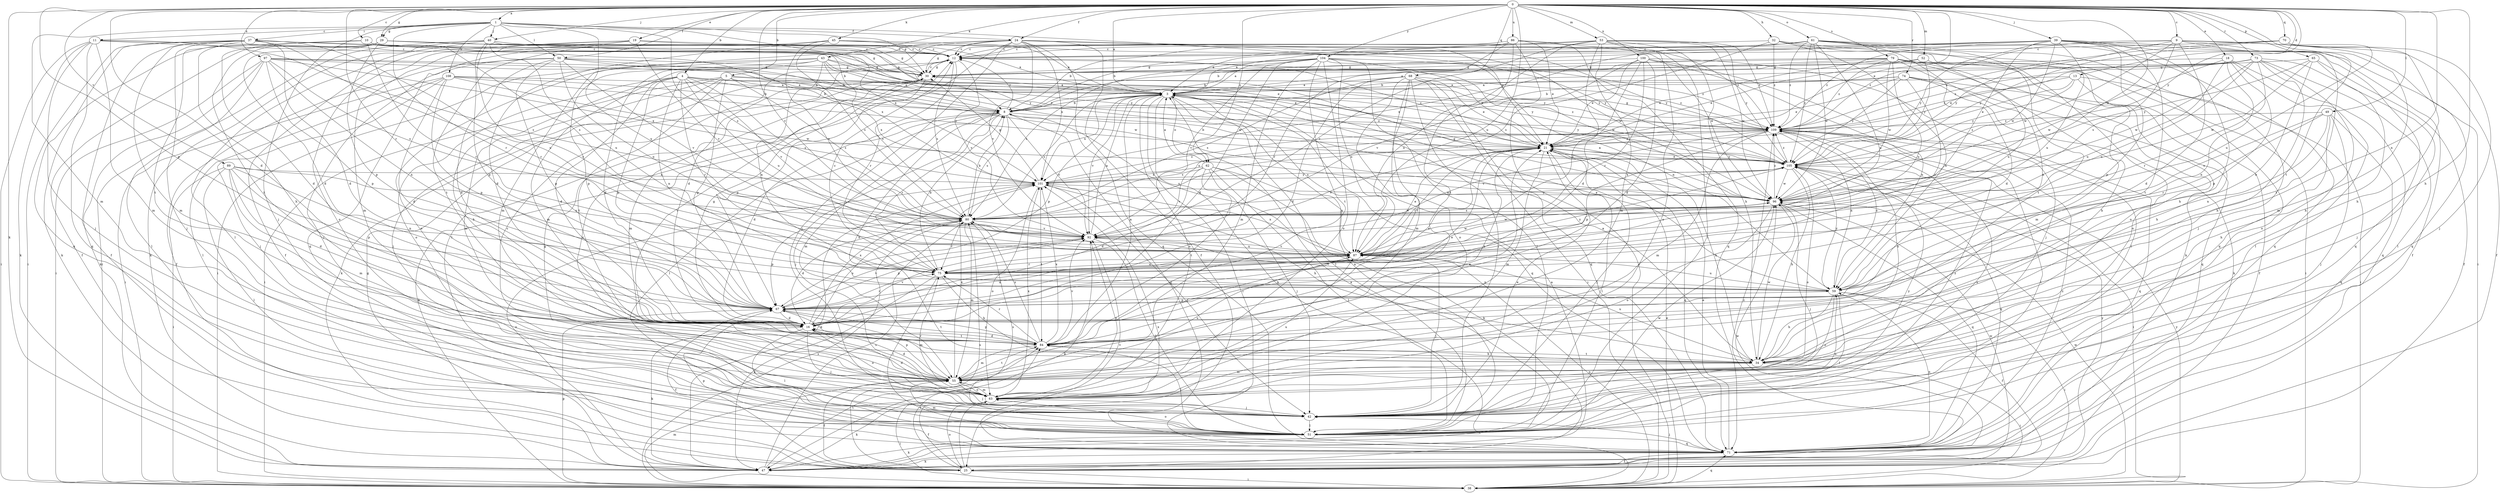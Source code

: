 strict digraph  {
0;
1;
3;
4;
5;
8;
9;
10;
11;
12;
13;
16;
18;
19;
21;
24;
25;
29;
30;
32;
34;
37;
38;
39;
40;
42;
43;
45;
47;
49;
50;
51;
52;
53;
55;
59;
61;
62;
63;
65;
67;
68;
70;
71;
73;
74;
75;
79;
80;
84;
86;
87;
89;
92;
96;
97;
100;
101;
104;
105;
108;
109;
0 -> 1  [label=a];
0 -> 3  [label=a];
0 -> 4  [label=b];
0 -> 5  [label=b];
0 -> 9  [label=c];
0 -> 10  [label=c];
0 -> 13  [label=d];
0 -> 16  [label=d];
0 -> 18  [label=e];
0 -> 19  [label=e];
0 -> 21  [label=e];
0 -> 24  [label=f];
0 -> 29  [label=g];
0 -> 32  [label=h];
0 -> 34  [label=h];
0 -> 39  [label=j];
0 -> 40  [label=j];
0 -> 43  [label=k];
0 -> 45  [label=k];
0 -> 47  [label=k];
0 -> 49  [label=l];
0 -> 50  [label=l];
0 -> 52  [label=m];
0 -> 53  [label=m];
0 -> 59  [label=n];
0 -> 61  [label=o];
0 -> 62  [label=o];
0 -> 65  [label=p];
0 -> 67  [label=p];
0 -> 68  [label=q];
0 -> 70  [label=q];
0 -> 73  [label=r];
0 -> 74  [label=r];
0 -> 75  [label=r];
0 -> 79  [label=s];
0 -> 84  [label=t];
0 -> 86  [label=u];
0 -> 87  [label=u];
0 -> 89  [label=v];
0 -> 92  [label=v];
0 -> 96  [label=w];
0 -> 97  [label=x];
0 -> 100  [label=x];
0 -> 104  [label=y];
0 -> 105  [label=y];
1 -> 11  [label=c];
1 -> 21  [label=e];
1 -> 24  [label=f];
1 -> 29  [label=g];
1 -> 30  [label=g];
1 -> 37  [label=i];
1 -> 40  [label=j];
1 -> 42  [label=j];
1 -> 50  [label=l];
1 -> 55  [label=m];
1 -> 75  [label=r];
1 -> 80  [label=s];
1 -> 87  [label=u];
1 -> 101  [label=x];
1 -> 108  [label=z];
3 -> 8  [label=b];
3 -> 38  [label=i];
3 -> 47  [label=k];
3 -> 51  [label=l];
3 -> 62  [label=o];
3 -> 63  [label=o];
3 -> 67  [label=p];
3 -> 71  [label=q];
3 -> 80  [label=s];
3 -> 87  [label=u];
3 -> 92  [label=v];
3 -> 101  [label=x];
3 -> 105  [label=y];
3 -> 109  [label=z];
4 -> 3  [label=a];
4 -> 8  [label=b];
4 -> 16  [label=d];
4 -> 34  [label=h];
4 -> 59  [label=n];
4 -> 63  [label=o];
4 -> 67  [label=p];
4 -> 75  [label=r];
4 -> 80  [label=s];
4 -> 87  [label=u];
4 -> 92  [label=v];
4 -> 109  [label=z];
5 -> 3  [label=a];
5 -> 38  [label=i];
5 -> 42  [label=j];
5 -> 55  [label=m];
5 -> 67  [label=p];
5 -> 80  [label=s];
5 -> 84  [label=t];
5 -> 101  [label=x];
5 -> 109  [label=z];
8 -> 12  [label=c];
8 -> 16  [label=d];
8 -> 34  [label=h];
8 -> 42  [label=j];
8 -> 51  [label=l];
8 -> 55  [label=m];
8 -> 71  [label=q];
8 -> 75  [label=r];
8 -> 80  [label=s];
8 -> 87  [label=u];
8 -> 92  [label=v];
8 -> 109  [label=z];
9 -> 12  [label=c];
9 -> 16  [label=d];
9 -> 25  [label=f];
9 -> 55  [label=m];
9 -> 71  [label=q];
9 -> 80  [label=s];
9 -> 84  [label=t];
9 -> 96  [label=w];
9 -> 105  [label=y];
9 -> 109  [label=z];
10 -> 12  [label=c];
10 -> 16  [label=d];
10 -> 30  [label=g];
10 -> 75  [label=r];
10 -> 80  [label=s];
10 -> 84  [label=t];
10 -> 101  [label=x];
11 -> 12  [label=c];
11 -> 21  [label=e];
11 -> 38  [label=i];
11 -> 42  [label=j];
11 -> 47  [label=k];
11 -> 55  [label=m];
11 -> 71  [label=q];
11 -> 80  [label=s];
12 -> 30  [label=g];
12 -> 55  [label=m];
12 -> 75  [label=r];
12 -> 80  [label=s];
12 -> 92  [label=v];
12 -> 96  [label=w];
13 -> 3  [label=a];
13 -> 21  [label=e];
13 -> 34  [label=h];
13 -> 38  [label=i];
13 -> 105  [label=y];
13 -> 109  [label=z];
16 -> 21  [label=e];
16 -> 30  [label=g];
16 -> 42  [label=j];
16 -> 47  [label=k];
16 -> 51  [label=l];
16 -> 63  [label=o];
16 -> 80  [label=s];
16 -> 84  [label=t];
16 -> 92  [label=v];
16 -> 101  [label=x];
18 -> 30  [label=g];
18 -> 51  [label=l];
18 -> 59  [label=n];
18 -> 67  [label=p];
18 -> 71  [label=q];
18 -> 87  [label=u];
18 -> 96  [label=w];
19 -> 12  [label=c];
19 -> 25  [label=f];
19 -> 55  [label=m];
19 -> 63  [label=o];
19 -> 84  [label=t];
19 -> 92  [label=v];
19 -> 109  [label=z];
21 -> 8  [label=b];
21 -> 12  [label=c];
21 -> 34  [label=h];
21 -> 42  [label=j];
21 -> 51  [label=l];
21 -> 55  [label=m];
21 -> 71  [label=q];
21 -> 75  [label=r];
21 -> 84  [label=t];
21 -> 92  [label=v];
21 -> 101  [label=x];
21 -> 105  [label=y];
24 -> 12  [label=c];
24 -> 16  [label=d];
24 -> 25  [label=f];
24 -> 30  [label=g];
24 -> 42  [label=j];
24 -> 51  [label=l];
24 -> 55  [label=m];
24 -> 71  [label=q];
24 -> 92  [label=v];
24 -> 96  [label=w];
24 -> 101  [label=x];
24 -> 105  [label=y];
25 -> 3  [label=a];
25 -> 38  [label=i];
25 -> 63  [label=o];
25 -> 80  [label=s];
25 -> 84  [label=t];
25 -> 96  [label=w];
25 -> 101  [label=x];
25 -> 105  [label=y];
29 -> 3  [label=a];
29 -> 8  [label=b];
29 -> 12  [label=c];
29 -> 16  [label=d];
29 -> 25  [label=f];
29 -> 30  [label=g];
29 -> 67  [label=p];
29 -> 71  [label=q];
29 -> 84  [label=t];
29 -> 105  [label=y];
30 -> 3  [label=a];
30 -> 12  [label=c];
30 -> 47  [label=k];
30 -> 55  [label=m];
30 -> 67  [label=p];
30 -> 84  [label=t];
32 -> 12  [label=c];
32 -> 47  [label=k];
32 -> 59  [label=n];
32 -> 71  [label=q];
32 -> 80  [label=s];
32 -> 109  [label=z];
34 -> 3  [label=a];
34 -> 38  [label=i];
34 -> 55  [label=m];
34 -> 84  [label=t];
34 -> 87  [label=u];
34 -> 96  [label=w];
34 -> 109  [label=z];
37 -> 12  [label=c];
37 -> 16  [label=d];
37 -> 25  [label=f];
37 -> 34  [label=h];
37 -> 38  [label=i];
37 -> 42  [label=j];
37 -> 47  [label=k];
37 -> 55  [label=m];
37 -> 75  [label=r];
37 -> 87  [label=u];
37 -> 105  [label=y];
38 -> 8  [label=b];
38 -> 21  [label=e];
38 -> 55  [label=m];
38 -> 67  [label=p];
38 -> 71  [label=q];
38 -> 80  [label=s];
38 -> 87  [label=u];
38 -> 96  [label=w];
38 -> 105  [label=y];
39 -> 3  [label=a];
39 -> 8  [label=b];
39 -> 12  [label=c];
39 -> 25  [label=f];
39 -> 34  [label=h];
39 -> 38  [label=i];
39 -> 67  [label=p];
39 -> 71  [label=q];
39 -> 80  [label=s];
39 -> 84  [label=t];
39 -> 87  [label=u];
39 -> 96  [label=w];
39 -> 105  [label=y];
39 -> 109  [label=z];
40 -> 3  [label=a];
40 -> 8  [label=b];
40 -> 12  [label=c];
40 -> 38  [label=i];
40 -> 47  [label=k];
40 -> 51  [label=l];
40 -> 67  [label=p];
40 -> 75  [label=r];
40 -> 87  [label=u];
42 -> 12  [label=c];
42 -> 21  [label=e];
42 -> 30  [label=g];
42 -> 51  [label=l];
42 -> 59  [label=n];
42 -> 105  [label=y];
42 -> 109  [label=z];
43 -> 16  [label=d];
43 -> 21  [label=e];
43 -> 30  [label=g];
43 -> 38  [label=i];
43 -> 59  [label=n];
43 -> 63  [label=o];
43 -> 67  [label=p];
43 -> 80  [label=s];
43 -> 96  [label=w];
43 -> 105  [label=y];
45 -> 3  [label=a];
45 -> 12  [label=c];
45 -> 16  [label=d];
45 -> 71  [label=q];
45 -> 80  [label=s];
45 -> 92  [label=v];
45 -> 105  [label=y];
47 -> 3  [label=a];
47 -> 30  [label=g];
47 -> 80  [label=s];
47 -> 84  [label=t];
47 -> 96  [label=w];
47 -> 101  [label=x];
47 -> 109  [label=z];
49 -> 34  [label=h];
49 -> 42  [label=j];
49 -> 59  [label=n];
49 -> 71  [label=q];
49 -> 75  [label=r];
49 -> 80  [label=s];
49 -> 109  [label=z];
50 -> 8  [label=b];
50 -> 16  [label=d];
50 -> 25  [label=f];
50 -> 30  [label=g];
50 -> 42  [label=j];
50 -> 67  [label=p];
50 -> 87  [label=u];
50 -> 92  [label=v];
50 -> 96  [label=w];
51 -> 3  [label=a];
51 -> 47  [label=k];
51 -> 55  [label=m];
51 -> 63  [label=o];
51 -> 71  [label=q];
51 -> 80  [label=s];
51 -> 96  [label=w];
51 -> 109  [label=z];
52 -> 21  [label=e];
52 -> 30  [label=g];
52 -> 87  [label=u];
52 -> 105  [label=y];
53 -> 3  [label=a];
53 -> 12  [label=c];
53 -> 16  [label=d];
53 -> 34  [label=h];
53 -> 51  [label=l];
53 -> 55  [label=m];
53 -> 63  [label=o];
53 -> 87  [label=u];
53 -> 92  [label=v];
53 -> 96  [label=w];
53 -> 105  [label=y];
53 -> 109  [label=z];
55 -> 16  [label=d];
55 -> 21  [label=e];
55 -> 25  [label=f];
55 -> 42  [label=j];
55 -> 63  [label=o];
55 -> 67  [label=p];
55 -> 84  [label=t];
55 -> 87  [label=u];
55 -> 101  [label=x];
59 -> 3  [label=a];
59 -> 25  [label=f];
59 -> 34  [label=h];
59 -> 38  [label=i];
59 -> 51  [label=l];
59 -> 63  [label=o];
59 -> 67  [label=p];
59 -> 87  [label=u];
59 -> 92  [label=v];
59 -> 105  [label=y];
59 -> 109  [label=z];
61 -> 8  [label=b];
61 -> 12  [label=c];
61 -> 16  [label=d];
61 -> 42  [label=j];
61 -> 63  [label=o];
61 -> 71  [label=q];
61 -> 84  [label=t];
61 -> 87  [label=u];
61 -> 96  [label=w];
61 -> 101  [label=x];
61 -> 105  [label=y];
61 -> 109  [label=z];
62 -> 3  [label=a];
62 -> 16  [label=d];
62 -> 42  [label=j];
62 -> 47  [label=k];
62 -> 51  [label=l];
62 -> 84  [label=t];
62 -> 87  [label=u];
62 -> 92  [label=v];
62 -> 101  [label=x];
63 -> 12  [label=c];
63 -> 16  [label=d];
63 -> 25  [label=f];
63 -> 38  [label=i];
63 -> 42  [label=j];
63 -> 47  [label=k];
63 -> 55  [label=m];
63 -> 75  [label=r];
63 -> 87  [label=u];
63 -> 92  [label=v];
63 -> 101  [label=x];
65 -> 25  [label=f];
65 -> 30  [label=g];
65 -> 34  [label=h];
65 -> 59  [label=n];
65 -> 96  [label=w];
65 -> 105  [label=y];
67 -> 16  [label=d];
67 -> 21  [label=e];
67 -> 25  [label=f];
67 -> 55  [label=m];
67 -> 75  [label=r];
67 -> 84  [label=t];
67 -> 87  [label=u];
67 -> 92  [label=v];
68 -> 3  [label=a];
68 -> 16  [label=d];
68 -> 21  [label=e];
68 -> 38  [label=i];
68 -> 42  [label=j];
68 -> 55  [label=m];
68 -> 63  [label=o];
68 -> 71  [label=q];
68 -> 80  [label=s];
68 -> 84  [label=t];
68 -> 109  [label=z];
70 -> 12  [label=c];
70 -> 34  [label=h];
70 -> 42  [label=j];
70 -> 87  [label=u];
70 -> 105  [label=y];
70 -> 109  [label=z];
71 -> 21  [label=e];
71 -> 25  [label=f];
71 -> 42  [label=j];
71 -> 47  [label=k];
71 -> 59  [label=n];
71 -> 67  [label=p];
71 -> 92  [label=v];
71 -> 109  [label=z];
73 -> 8  [label=b];
73 -> 21  [label=e];
73 -> 30  [label=g];
73 -> 34  [label=h];
73 -> 42  [label=j];
73 -> 51  [label=l];
73 -> 63  [label=o];
73 -> 75  [label=r];
73 -> 87  [label=u];
73 -> 96  [label=w];
73 -> 109  [label=z];
74 -> 3  [label=a];
74 -> 8  [label=b];
74 -> 21  [label=e];
74 -> 25  [label=f];
74 -> 47  [label=k];
74 -> 71  [label=q];
74 -> 75  [label=r];
74 -> 105  [label=y];
75 -> 8  [label=b];
75 -> 12  [label=c];
75 -> 34  [label=h];
75 -> 47  [label=k];
75 -> 51  [label=l];
75 -> 59  [label=n];
75 -> 87  [label=u];
75 -> 105  [label=y];
79 -> 3  [label=a];
79 -> 8  [label=b];
79 -> 21  [label=e];
79 -> 30  [label=g];
79 -> 34  [label=h];
79 -> 38  [label=i];
79 -> 55  [label=m];
79 -> 59  [label=n];
79 -> 63  [label=o];
79 -> 87  [label=u];
79 -> 96  [label=w];
79 -> 109  [label=z];
80 -> 8  [label=b];
80 -> 16  [label=d];
80 -> 55  [label=m];
80 -> 67  [label=p];
80 -> 75  [label=r];
80 -> 92  [label=v];
80 -> 96  [label=w];
80 -> 105  [label=y];
84 -> 3  [label=a];
84 -> 16  [label=d];
84 -> 34  [label=h];
84 -> 51  [label=l];
84 -> 55  [label=m];
84 -> 67  [label=p];
84 -> 75  [label=r];
84 -> 80  [label=s];
84 -> 92  [label=v];
84 -> 101  [label=x];
86 -> 8  [label=b];
86 -> 12  [label=c];
86 -> 21  [label=e];
86 -> 38  [label=i];
86 -> 71  [label=q];
86 -> 75  [label=r];
86 -> 84  [label=t];
86 -> 96  [label=w];
87 -> 21  [label=e];
87 -> 42  [label=j];
87 -> 75  [label=r];
87 -> 92  [label=v];
87 -> 96  [label=w];
87 -> 101  [label=x];
89 -> 16  [label=d];
89 -> 38  [label=i];
89 -> 51  [label=l];
89 -> 55  [label=m];
89 -> 59  [label=n];
89 -> 67  [label=p];
89 -> 87  [label=u];
89 -> 101  [label=x];
92 -> 3  [label=a];
92 -> 47  [label=k];
92 -> 51  [label=l];
92 -> 67  [label=p];
92 -> 87  [label=u];
92 -> 96  [label=w];
96 -> 3  [label=a];
96 -> 30  [label=g];
96 -> 42  [label=j];
96 -> 63  [label=o];
96 -> 71  [label=q];
96 -> 80  [label=s];
96 -> 109  [label=z];
97 -> 8  [label=b];
97 -> 21  [label=e];
97 -> 30  [label=g];
97 -> 38  [label=i];
97 -> 47  [label=k];
97 -> 51  [label=l];
97 -> 59  [label=n];
97 -> 67  [label=p];
97 -> 80  [label=s];
97 -> 101  [label=x];
100 -> 16  [label=d];
100 -> 21  [label=e];
100 -> 30  [label=g];
100 -> 42  [label=j];
100 -> 51  [label=l];
100 -> 59  [label=n];
100 -> 75  [label=r];
100 -> 87  [label=u];
100 -> 92  [label=v];
101 -> 30  [label=g];
101 -> 34  [label=h];
101 -> 42  [label=j];
101 -> 47  [label=k];
101 -> 63  [label=o];
101 -> 84  [label=t];
101 -> 96  [label=w];
101 -> 105  [label=y];
101 -> 109  [label=z];
104 -> 3  [label=a];
104 -> 16  [label=d];
104 -> 21  [label=e];
104 -> 30  [label=g];
104 -> 51  [label=l];
104 -> 55  [label=m];
104 -> 59  [label=n];
104 -> 63  [label=o];
104 -> 80  [label=s];
104 -> 84  [label=t];
104 -> 87  [label=u];
104 -> 92  [label=v];
104 -> 109  [label=z];
105 -> 21  [label=e];
105 -> 34  [label=h];
105 -> 38  [label=i];
105 -> 63  [label=o];
105 -> 71  [label=q];
105 -> 96  [label=w];
105 -> 101  [label=x];
105 -> 109  [label=z];
108 -> 3  [label=a];
108 -> 8  [label=b];
108 -> 16  [label=d];
108 -> 38  [label=i];
108 -> 42  [label=j];
108 -> 51  [label=l];
108 -> 67  [label=p];
108 -> 96  [label=w];
108 -> 105  [label=y];
109 -> 21  [label=e];
109 -> 30  [label=g];
109 -> 51  [label=l];
109 -> 55  [label=m];
109 -> 59  [label=n];
109 -> 67  [label=p];
109 -> 71  [label=q];
109 -> 80  [label=s];
109 -> 92  [label=v];
}
